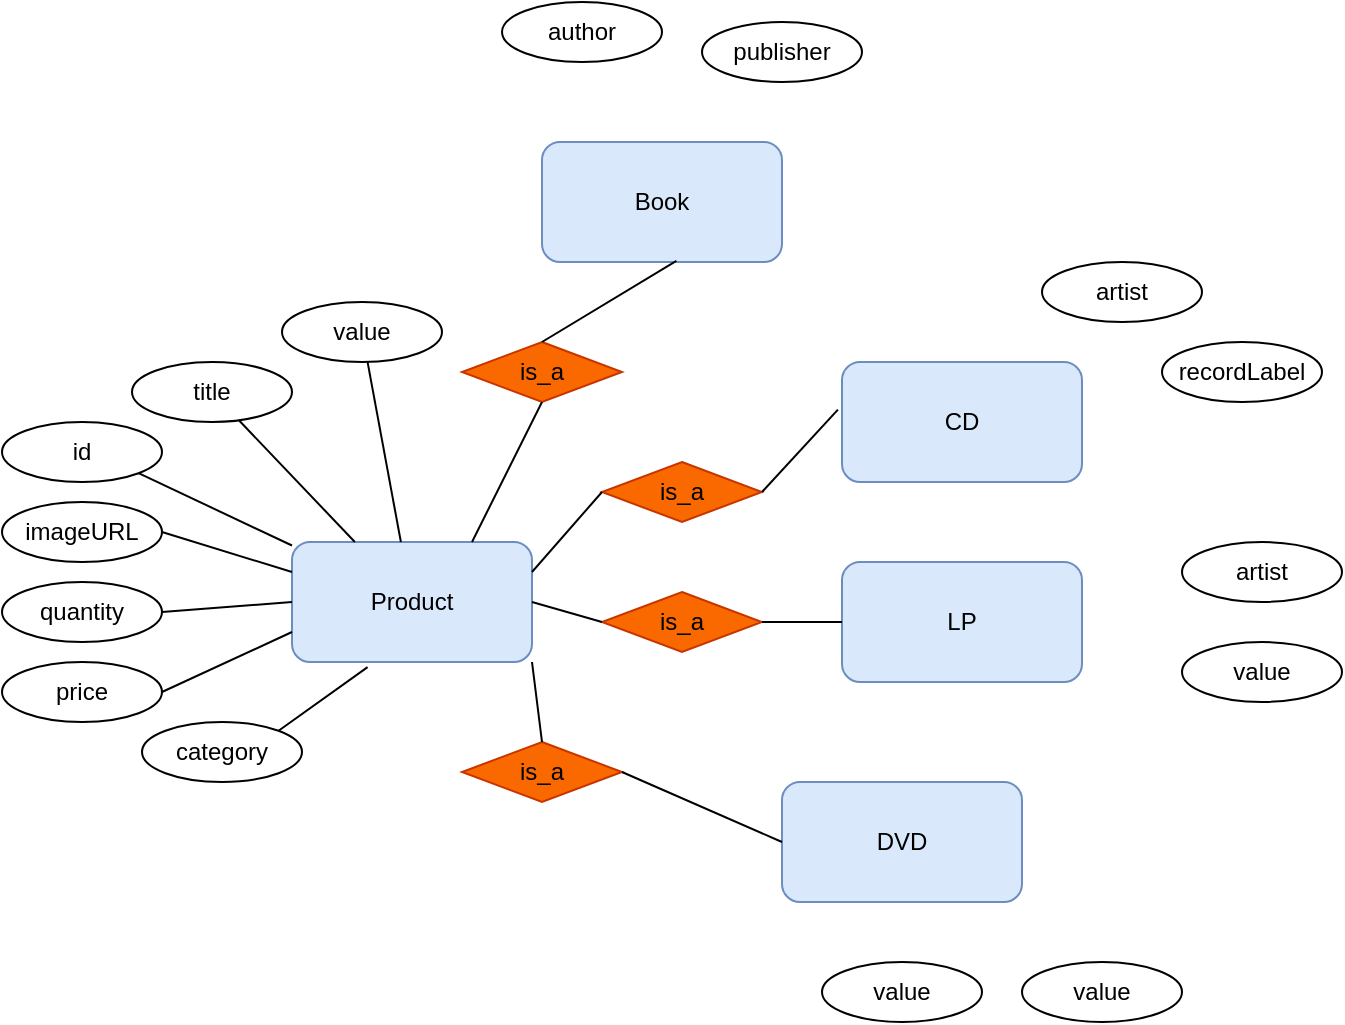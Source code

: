 <mxfile version="22.1.18" type="github">
  <diagram id="R2lEEEUBdFMjLlhIrx00" name="Page-1">
    <mxGraphModel dx="1562" dy="891" grid="1" gridSize="10" guides="1" tooltips="1" connect="1" arrows="1" fold="1" page="1" pageScale="1" pageWidth="850" pageHeight="1100" math="0" shadow="0" extFonts="Permanent Marker^https://fonts.googleapis.com/css?family=Permanent+Marker">
      <root>
        <mxCell id="0" />
        <mxCell id="1" parent="0" />
        <mxCell id="zZhm9E_2jFgNcmyxIRVF-1" value="Product&lt;br&gt;" style="rounded=1;whiteSpace=wrap;html=1;fillColor=#dae8fc;strokeColor=#6c8ebf;" vertex="1" parent="1">
          <mxGeometry x="305" y="310" width="120" height="60" as="geometry" />
        </mxCell>
        <mxCell id="zZhm9E_2jFgNcmyxIRVF-2" value="DVD" style="rounded=1;whiteSpace=wrap;html=1;fillColor=#dae8fc;strokeColor=#6c8ebf;" vertex="1" parent="1">
          <mxGeometry x="550" y="430" width="120" height="60" as="geometry" />
        </mxCell>
        <mxCell id="zZhm9E_2jFgNcmyxIRVF-3" value="LP" style="rounded=1;whiteSpace=wrap;html=1;fillColor=#dae8fc;strokeColor=#6c8ebf;" vertex="1" parent="1">
          <mxGeometry x="580" y="320" width="120" height="60" as="geometry" />
        </mxCell>
        <mxCell id="zZhm9E_2jFgNcmyxIRVF-4" value="CD" style="rounded=1;whiteSpace=wrap;html=1;fillColor=#dae8fc;strokeColor=#6c8ebf;" vertex="1" parent="1">
          <mxGeometry x="580" y="220" width="120" height="60" as="geometry" />
        </mxCell>
        <mxCell id="zZhm9E_2jFgNcmyxIRVF-5" value="Book&lt;br&gt;" style="rounded=1;whiteSpace=wrap;html=1;fillColor=#dae8fc;strokeColor=#6c8ebf;" vertex="1" parent="1">
          <mxGeometry x="430" y="110" width="120" height="60" as="geometry" />
        </mxCell>
        <mxCell id="zZhm9E_2jFgNcmyxIRVF-6" value="id" style="ellipse;whiteSpace=wrap;html=1;" vertex="1" parent="1">
          <mxGeometry x="160" y="250" width="80" height="30" as="geometry" />
        </mxCell>
        <mxCell id="zZhm9E_2jFgNcmyxIRVF-7" value="imageURL" style="ellipse;whiteSpace=wrap;html=1;" vertex="1" parent="1">
          <mxGeometry x="160" y="290" width="80" height="30" as="geometry" />
        </mxCell>
        <mxCell id="zZhm9E_2jFgNcmyxIRVF-8" value="quantity" style="ellipse;whiteSpace=wrap;html=1;" vertex="1" parent="1">
          <mxGeometry x="160" y="330" width="80" height="30" as="geometry" />
        </mxCell>
        <mxCell id="zZhm9E_2jFgNcmyxIRVF-9" value="title" style="ellipse;whiteSpace=wrap;html=1;" vertex="1" parent="1">
          <mxGeometry x="225" y="220" width="80" height="30" as="geometry" />
        </mxCell>
        <mxCell id="zZhm9E_2jFgNcmyxIRVF-10" value="price" style="ellipse;whiteSpace=wrap;html=1;" vertex="1" parent="1">
          <mxGeometry x="160" y="370" width="80" height="30" as="geometry" />
        </mxCell>
        <mxCell id="zZhm9E_2jFgNcmyxIRVF-11" value="value" style="ellipse;whiteSpace=wrap;html=1;" vertex="1" parent="1">
          <mxGeometry x="300" y="190" width="80" height="30" as="geometry" />
        </mxCell>
        <mxCell id="zZhm9E_2jFgNcmyxIRVF-12" value="category" style="ellipse;whiteSpace=wrap;html=1;" vertex="1" parent="1">
          <mxGeometry x="230" y="400" width="80" height="30" as="geometry" />
        </mxCell>
        <mxCell id="zZhm9E_2jFgNcmyxIRVF-20" value="" style="endArrow=none;html=1;rounded=0;" edge="1" parent="1" source="zZhm9E_2jFgNcmyxIRVF-1" target="zZhm9E_2jFgNcmyxIRVF-11">
          <mxGeometry relative="1" as="geometry">
            <mxPoint x="340" y="360" as="sourcePoint" />
            <mxPoint x="500" y="360" as="targetPoint" />
          </mxGeometry>
        </mxCell>
        <mxCell id="zZhm9E_2jFgNcmyxIRVF-21" value="" style="endArrow=none;html=1;rounded=0;" edge="1" parent="1" source="zZhm9E_2jFgNcmyxIRVF-1" target="zZhm9E_2jFgNcmyxIRVF-9">
          <mxGeometry relative="1" as="geometry">
            <mxPoint x="340" y="360" as="sourcePoint" />
            <mxPoint x="500" y="360" as="targetPoint" />
          </mxGeometry>
        </mxCell>
        <mxCell id="zZhm9E_2jFgNcmyxIRVF-27" value="" style="endArrow=none;html=1;rounded=0;entryX=1;entryY=1;entryDx=0;entryDy=0;" edge="1" parent="1" source="zZhm9E_2jFgNcmyxIRVF-1" target="zZhm9E_2jFgNcmyxIRVF-6">
          <mxGeometry relative="1" as="geometry">
            <mxPoint x="340" y="360" as="sourcePoint" />
            <mxPoint x="500" y="360" as="targetPoint" />
          </mxGeometry>
        </mxCell>
        <mxCell id="zZhm9E_2jFgNcmyxIRVF-28" value="" style="endArrow=none;html=1;rounded=0;entryX=1;entryY=0.5;entryDx=0;entryDy=0;exitX=0;exitY=0.25;exitDx=0;exitDy=0;" edge="1" parent="1" source="zZhm9E_2jFgNcmyxIRVF-1" target="zZhm9E_2jFgNcmyxIRVF-7">
          <mxGeometry relative="1" as="geometry">
            <mxPoint x="340" y="360" as="sourcePoint" />
            <mxPoint x="500" y="360" as="targetPoint" />
          </mxGeometry>
        </mxCell>
        <mxCell id="zZhm9E_2jFgNcmyxIRVF-29" value="" style="endArrow=none;html=1;rounded=0;entryX=1;entryY=0.5;entryDx=0;entryDy=0;exitX=0;exitY=0.5;exitDx=0;exitDy=0;" edge="1" parent="1" source="zZhm9E_2jFgNcmyxIRVF-1" target="zZhm9E_2jFgNcmyxIRVF-8">
          <mxGeometry relative="1" as="geometry">
            <mxPoint x="340" y="360" as="sourcePoint" />
            <mxPoint x="500" y="360" as="targetPoint" />
          </mxGeometry>
        </mxCell>
        <mxCell id="zZhm9E_2jFgNcmyxIRVF-30" value="" style="endArrow=none;html=1;rounded=0;entryX=1;entryY=0.5;entryDx=0;entryDy=0;exitX=0;exitY=0.75;exitDx=0;exitDy=0;" edge="1" parent="1" source="zZhm9E_2jFgNcmyxIRVF-1" target="zZhm9E_2jFgNcmyxIRVF-10">
          <mxGeometry relative="1" as="geometry">
            <mxPoint x="340" y="360" as="sourcePoint" />
            <mxPoint x="500" y="360" as="targetPoint" />
          </mxGeometry>
        </mxCell>
        <mxCell id="zZhm9E_2jFgNcmyxIRVF-31" value="" style="endArrow=none;html=1;rounded=0;entryX=1;entryY=0;entryDx=0;entryDy=0;exitX=0.315;exitY=1.043;exitDx=0;exitDy=0;exitPerimeter=0;" edge="1" parent="1" source="zZhm9E_2jFgNcmyxIRVF-1" target="zZhm9E_2jFgNcmyxIRVF-12">
          <mxGeometry relative="1" as="geometry">
            <mxPoint x="340" y="360" as="sourcePoint" />
            <mxPoint x="500" y="360" as="targetPoint" />
          </mxGeometry>
        </mxCell>
        <mxCell id="zZhm9E_2jFgNcmyxIRVF-32" value="is_a" style="rhombus;whiteSpace=wrap;html=1;fillColor=#FA6800;fontColor=#000000;strokeColor=#C73500;" vertex="1" parent="1">
          <mxGeometry x="390" y="210" width="80" height="30" as="geometry" />
        </mxCell>
        <mxCell id="zZhm9E_2jFgNcmyxIRVF-33" value="is_a" style="rhombus;whiteSpace=wrap;html=1;fillColor=#FA6800;fontColor=#000000;strokeColor=#C73500;" vertex="1" parent="1">
          <mxGeometry x="460" y="270" width="80" height="30" as="geometry" />
        </mxCell>
        <mxCell id="zZhm9E_2jFgNcmyxIRVF-34" value="is_a" style="rhombus;whiteSpace=wrap;html=1;fillColor=#FA6800;fontColor=#000000;strokeColor=#C73500;" vertex="1" parent="1">
          <mxGeometry x="460" y="335" width="80" height="30" as="geometry" />
        </mxCell>
        <mxCell id="zZhm9E_2jFgNcmyxIRVF-35" value="is_a" style="rhombus;whiteSpace=wrap;html=1;fillColor=#FA6800;fontColor=#000000;strokeColor=#C73500;" vertex="1" parent="1">
          <mxGeometry x="390" y="410" width="80" height="30" as="geometry" />
        </mxCell>
        <mxCell id="zZhm9E_2jFgNcmyxIRVF-37" value="" style="endArrow=none;html=1;rounded=0;exitX=0.75;exitY=0;exitDx=0;exitDy=0;entryX=0.5;entryY=1;entryDx=0;entryDy=0;" edge="1" parent="1" source="zZhm9E_2jFgNcmyxIRVF-1" target="zZhm9E_2jFgNcmyxIRVF-32">
          <mxGeometry relative="1" as="geometry">
            <mxPoint x="340" y="360" as="sourcePoint" />
            <mxPoint x="500" y="360" as="targetPoint" />
          </mxGeometry>
        </mxCell>
        <mxCell id="zZhm9E_2jFgNcmyxIRVF-38" value="" style="endArrow=none;html=1;rounded=0;exitX=1;exitY=0.25;exitDx=0;exitDy=0;entryX=0;entryY=0.5;entryDx=0;entryDy=0;" edge="1" parent="1" source="zZhm9E_2jFgNcmyxIRVF-1" target="zZhm9E_2jFgNcmyxIRVF-33">
          <mxGeometry relative="1" as="geometry">
            <mxPoint x="340" y="360" as="sourcePoint" />
            <mxPoint x="500" y="360" as="targetPoint" />
          </mxGeometry>
        </mxCell>
        <mxCell id="zZhm9E_2jFgNcmyxIRVF-39" value="" style="endArrow=none;html=1;rounded=0;exitX=1;exitY=0.5;exitDx=0;exitDy=0;" edge="1" parent="1" source="zZhm9E_2jFgNcmyxIRVF-1">
          <mxGeometry relative="1" as="geometry">
            <mxPoint x="340" y="360" as="sourcePoint" />
            <mxPoint x="460" y="350" as="targetPoint" />
          </mxGeometry>
        </mxCell>
        <mxCell id="zZhm9E_2jFgNcmyxIRVF-40" value="" style="endArrow=none;html=1;rounded=0;exitX=1;exitY=1;exitDx=0;exitDy=0;entryX=0.5;entryY=0;entryDx=0;entryDy=0;" edge="1" parent="1" source="zZhm9E_2jFgNcmyxIRVF-1" target="zZhm9E_2jFgNcmyxIRVF-35">
          <mxGeometry relative="1" as="geometry">
            <mxPoint x="340" y="360" as="sourcePoint" />
            <mxPoint x="500" y="360" as="targetPoint" />
          </mxGeometry>
        </mxCell>
        <mxCell id="zZhm9E_2jFgNcmyxIRVF-41" value="" style="endArrow=none;html=1;rounded=0;exitX=1;exitY=0.5;exitDx=0;exitDy=0;entryX=0;entryY=0.5;entryDx=0;entryDy=0;" edge="1" parent="1" source="zZhm9E_2jFgNcmyxIRVF-35" target="zZhm9E_2jFgNcmyxIRVF-2">
          <mxGeometry relative="1" as="geometry">
            <mxPoint x="340" y="360" as="sourcePoint" />
            <mxPoint x="500" y="360" as="targetPoint" />
          </mxGeometry>
        </mxCell>
        <mxCell id="zZhm9E_2jFgNcmyxIRVF-42" value="" style="endArrow=none;html=1;rounded=0;exitX=1;exitY=0.5;exitDx=0;exitDy=0;" edge="1" parent="1" source="zZhm9E_2jFgNcmyxIRVF-34" target="zZhm9E_2jFgNcmyxIRVF-3">
          <mxGeometry relative="1" as="geometry">
            <mxPoint x="340" y="360" as="sourcePoint" />
            <mxPoint x="500" y="360" as="targetPoint" />
          </mxGeometry>
        </mxCell>
        <mxCell id="zZhm9E_2jFgNcmyxIRVF-43" value="" style="endArrow=none;html=1;rounded=0;exitX=1;exitY=0.5;exitDx=0;exitDy=0;entryX=-0.017;entryY=0.397;entryDx=0;entryDy=0;entryPerimeter=0;" edge="1" parent="1" source="zZhm9E_2jFgNcmyxIRVF-33" target="zZhm9E_2jFgNcmyxIRVF-4">
          <mxGeometry relative="1" as="geometry">
            <mxPoint x="340" y="360" as="sourcePoint" />
            <mxPoint x="500" y="360" as="targetPoint" />
            <Array as="points" />
          </mxGeometry>
        </mxCell>
        <mxCell id="zZhm9E_2jFgNcmyxIRVF-44" value="" style="endArrow=none;html=1;rounded=0;exitX=0.5;exitY=0;exitDx=0;exitDy=0;entryX=0.56;entryY=0.99;entryDx=0;entryDy=0;entryPerimeter=0;" edge="1" parent="1" source="zZhm9E_2jFgNcmyxIRVF-32" target="zZhm9E_2jFgNcmyxIRVF-5">
          <mxGeometry relative="1" as="geometry">
            <mxPoint x="340" y="360" as="sourcePoint" />
            <mxPoint x="500" y="360" as="targetPoint" />
          </mxGeometry>
        </mxCell>
        <mxCell id="zZhm9E_2jFgNcmyxIRVF-45" value="publisher" style="ellipse;whiteSpace=wrap;html=1;" vertex="1" parent="1">
          <mxGeometry x="510" y="50" width="80" height="30" as="geometry" />
        </mxCell>
        <mxCell id="zZhm9E_2jFgNcmyxIRVF-46" value="author" style="ellipse;whiteSpace=wrap;html=1;" vertex="1" parent="1">
          <mxGeometry x="410" y="40" width="80" height="30" as="geometry" />
        </mxCell>
        <mxCell id="zZhm9E_2jFgNcmyxIRVF-47" value="value" style="ellipse;whiteSpace=wrap;html=1;" vertex="1" parent="1">
          <mxGeometry x="750" y="360" width="80" height="30" as="geometry" />
        </mxCell>
        <mxCell id="zZhm9E_2jFgNcmyxIRVF-48" value="artist" style="ellipse;whiteSpace=wrap;html=1;" vertex="1" parent="1">
          <mxGeometry x="750" y="310" width="80" height="30" as="geometry" />
        </mxCell>
        <mxCell id="zZhm9E_2jFgNcmyxIRVF-49" value="recordLabel" style="ellipse;whiteSpace=wrap;html=1;" vertex="1" parent="1">
          <mxGeometry x="740" y="210" width="80" height="30" as="geometry" />
        </mxCell>
        <mxCell id="zZhm9E_2jFgNcmyxIRVF-50" value="artist" style="ellipse;whiteSpace=wrap;html=1;" vertex="1" parent="1">
          <mxGeometry x="680" y="170" width="80" height="30" as="geometry" />
        </mxCell>
        <mxCell id="zZhm9E_2jFgNcmyxIRVF-51" value="value" style="ellipse;whiteSpace=wrap;html=1;" vertex="1" parent="1">
          <mxGeometry x="570" y="520" width="80" height="30" as="geometry" />
        </mxCell>
        <mxCell id="zZhm9E_2jFgNcmyxIRVF-52" value="value" style="ellipse;whiteSpace=wrap;html=1;" vertex="1" parent="1">
          <mxGeometry x="670" y="520" width="80" height="30" as="geometry" />
        </mxCell>
      </root>
    </mxGraphModel>
  </diagram>
</mxfile>

